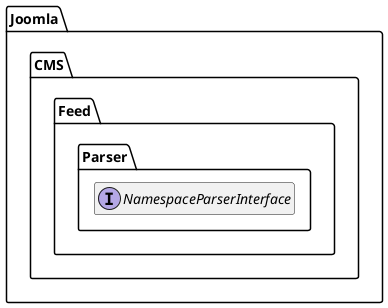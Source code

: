 @startuml
set namespaceSeparator \\
hide members
hide << alias >> circle

interface Joomla\\CMS\\Feed\\Parser\\NamespaceParserInterface
@enduml
